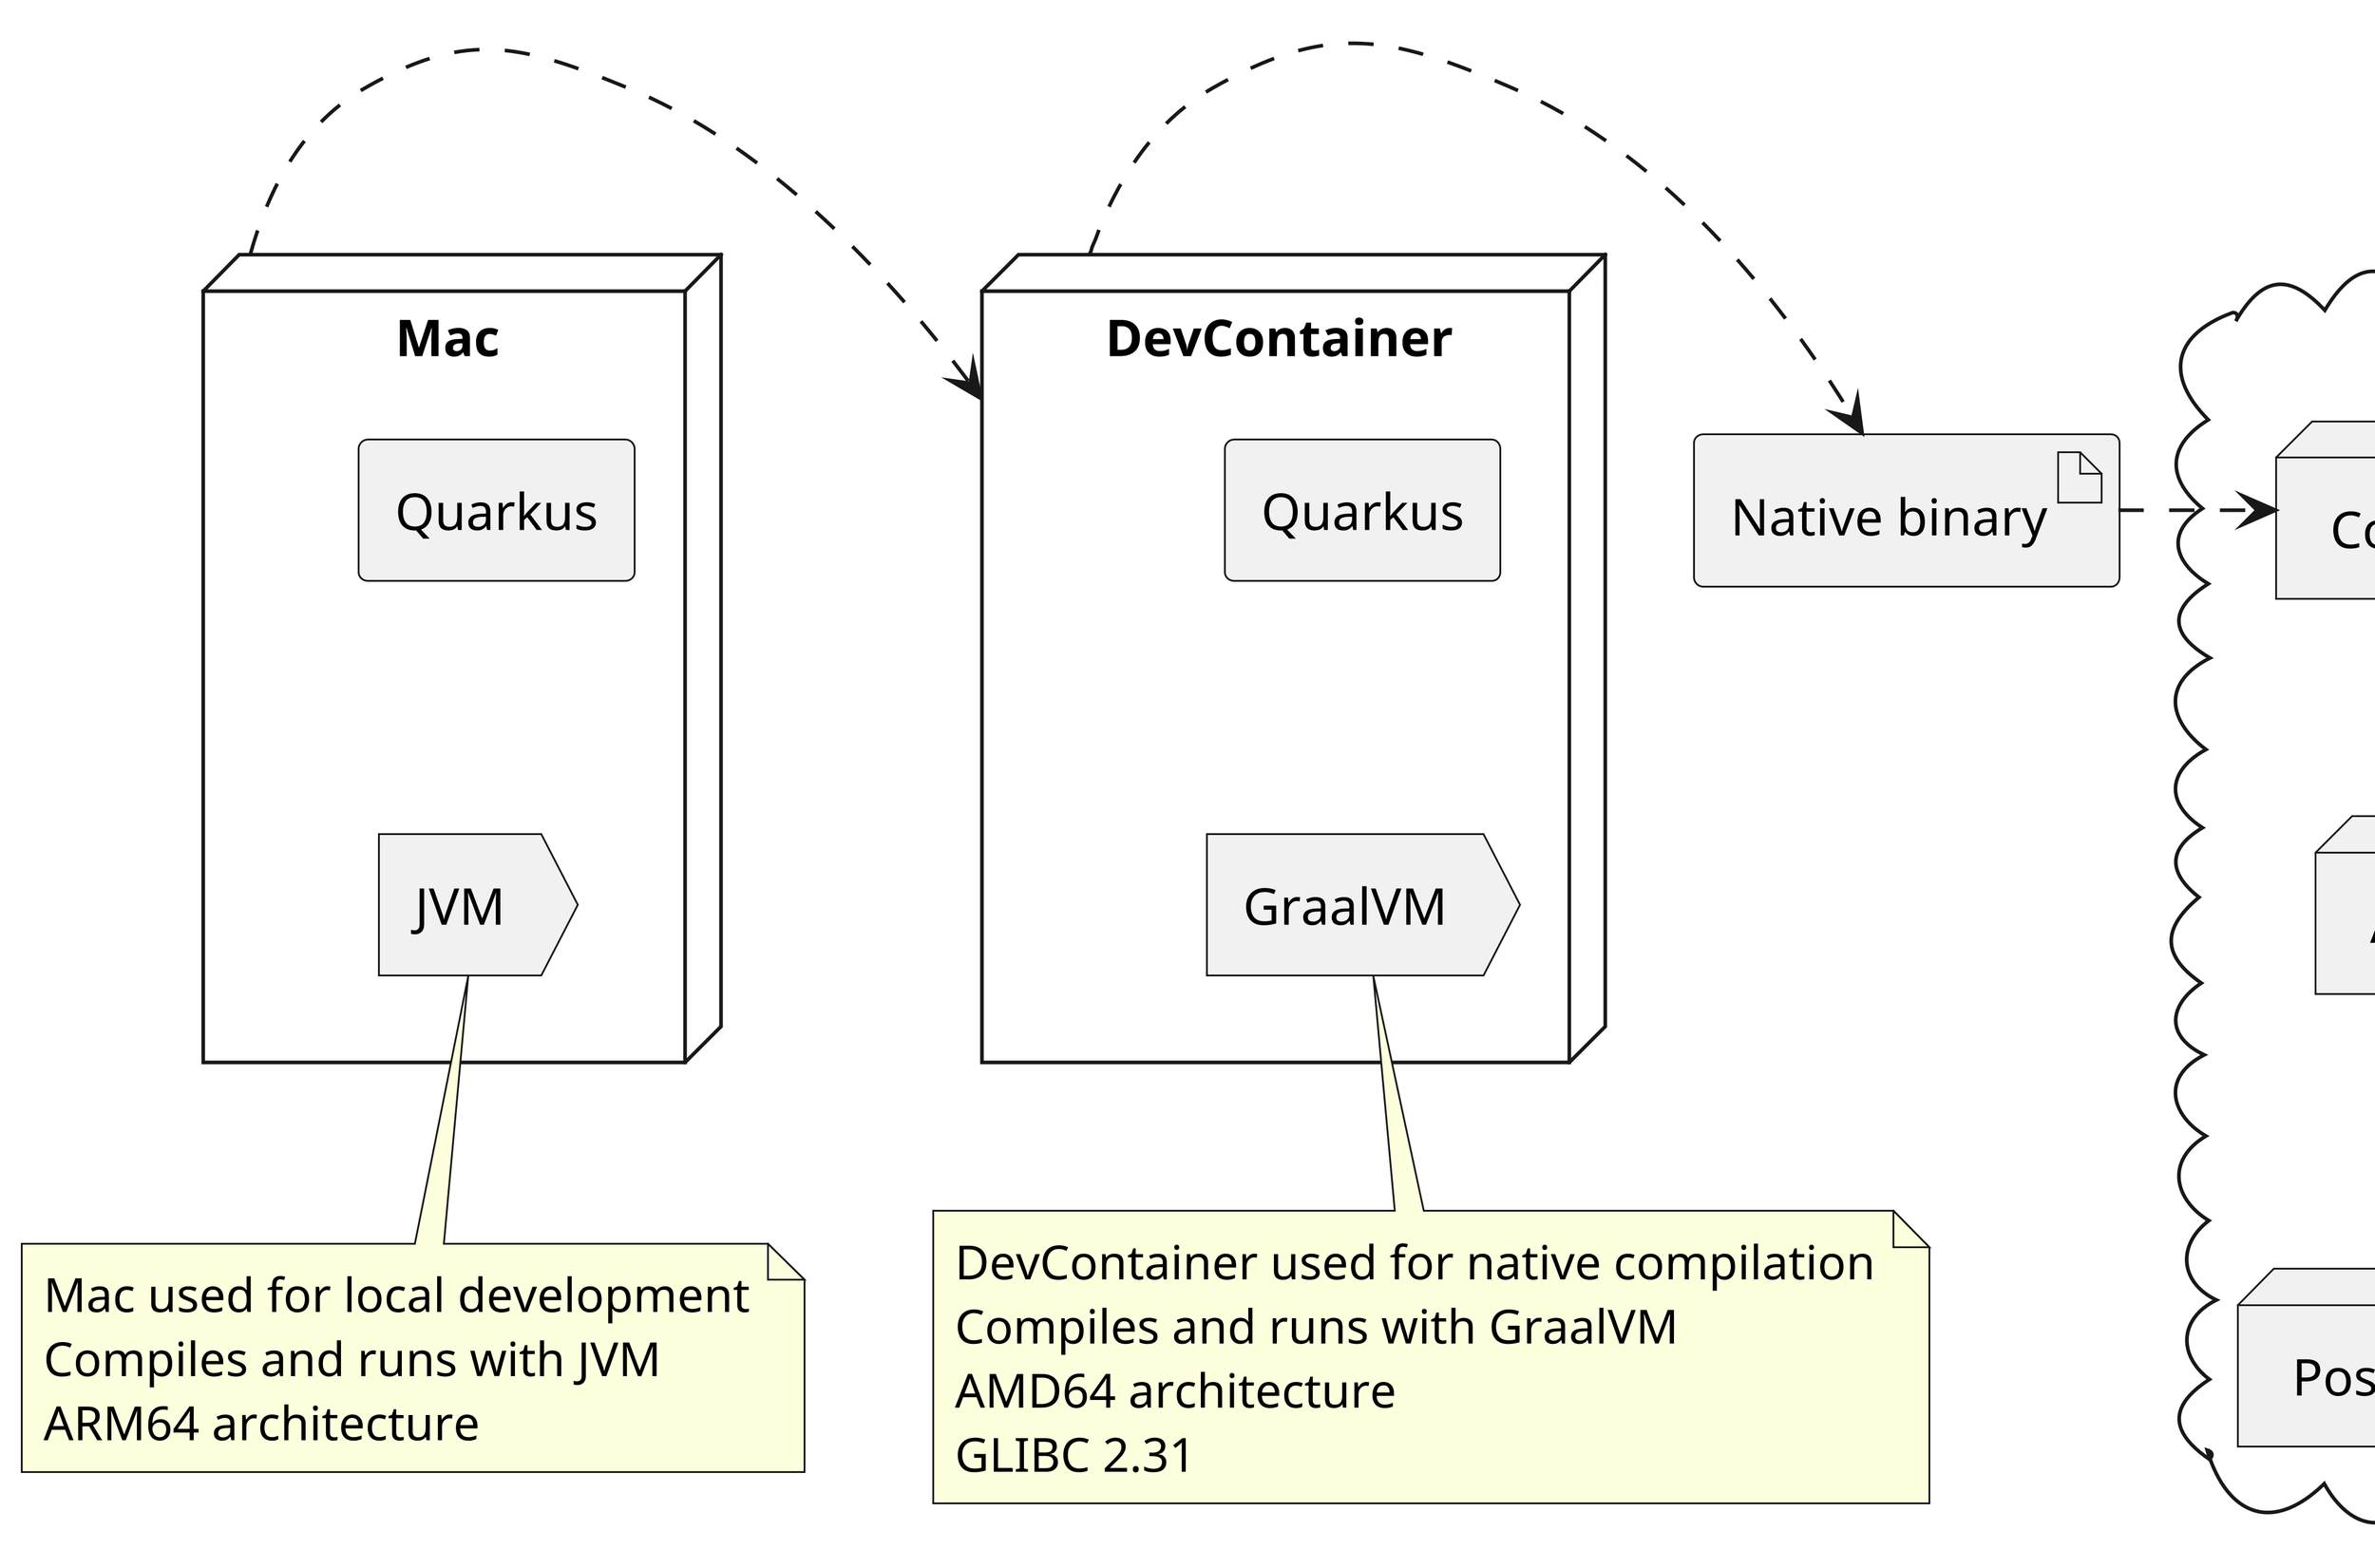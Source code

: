@startuml
skinparam dpi 600

'left to right direction

node "Mac" as mac {
  agent Quarkus as macquarkus
  action JVM as macjvm
}
note bottom
  Mac used for local development
  Compiles and runs with JVM
  ARM64 architecture
end note

node "DevContainer" as devcontainer {
  agent Quarkus as devcontainerquarkus
  action GraalVM as devcontainergraal
}
note bottom
  DevContainer used for native compilation
  Compiles and runs with GraalVM
  AMD64 architecture
  GLIBC 2.31
end note

cloud "Azure" as azure {
  node "Container Registry" as azurecr
  node "Azure AppService" as azureappservice
  node "Postgres Flexible Server" as azurepostgres
}

artifact "Native binary" as binary

cloud "Azure OpenAI" as openAI

mac .right.> devcontainer
devcontainer .right.> binary
binary .right.> azurecr

azurecr ..> azureappservice
azureappservice ..> azurepostgres
azureappservice .> openAI

macquarkus -[hidden]-> macjvm
devcontainerquarkus -[hidden]-> devcontainergraal
@enduml
